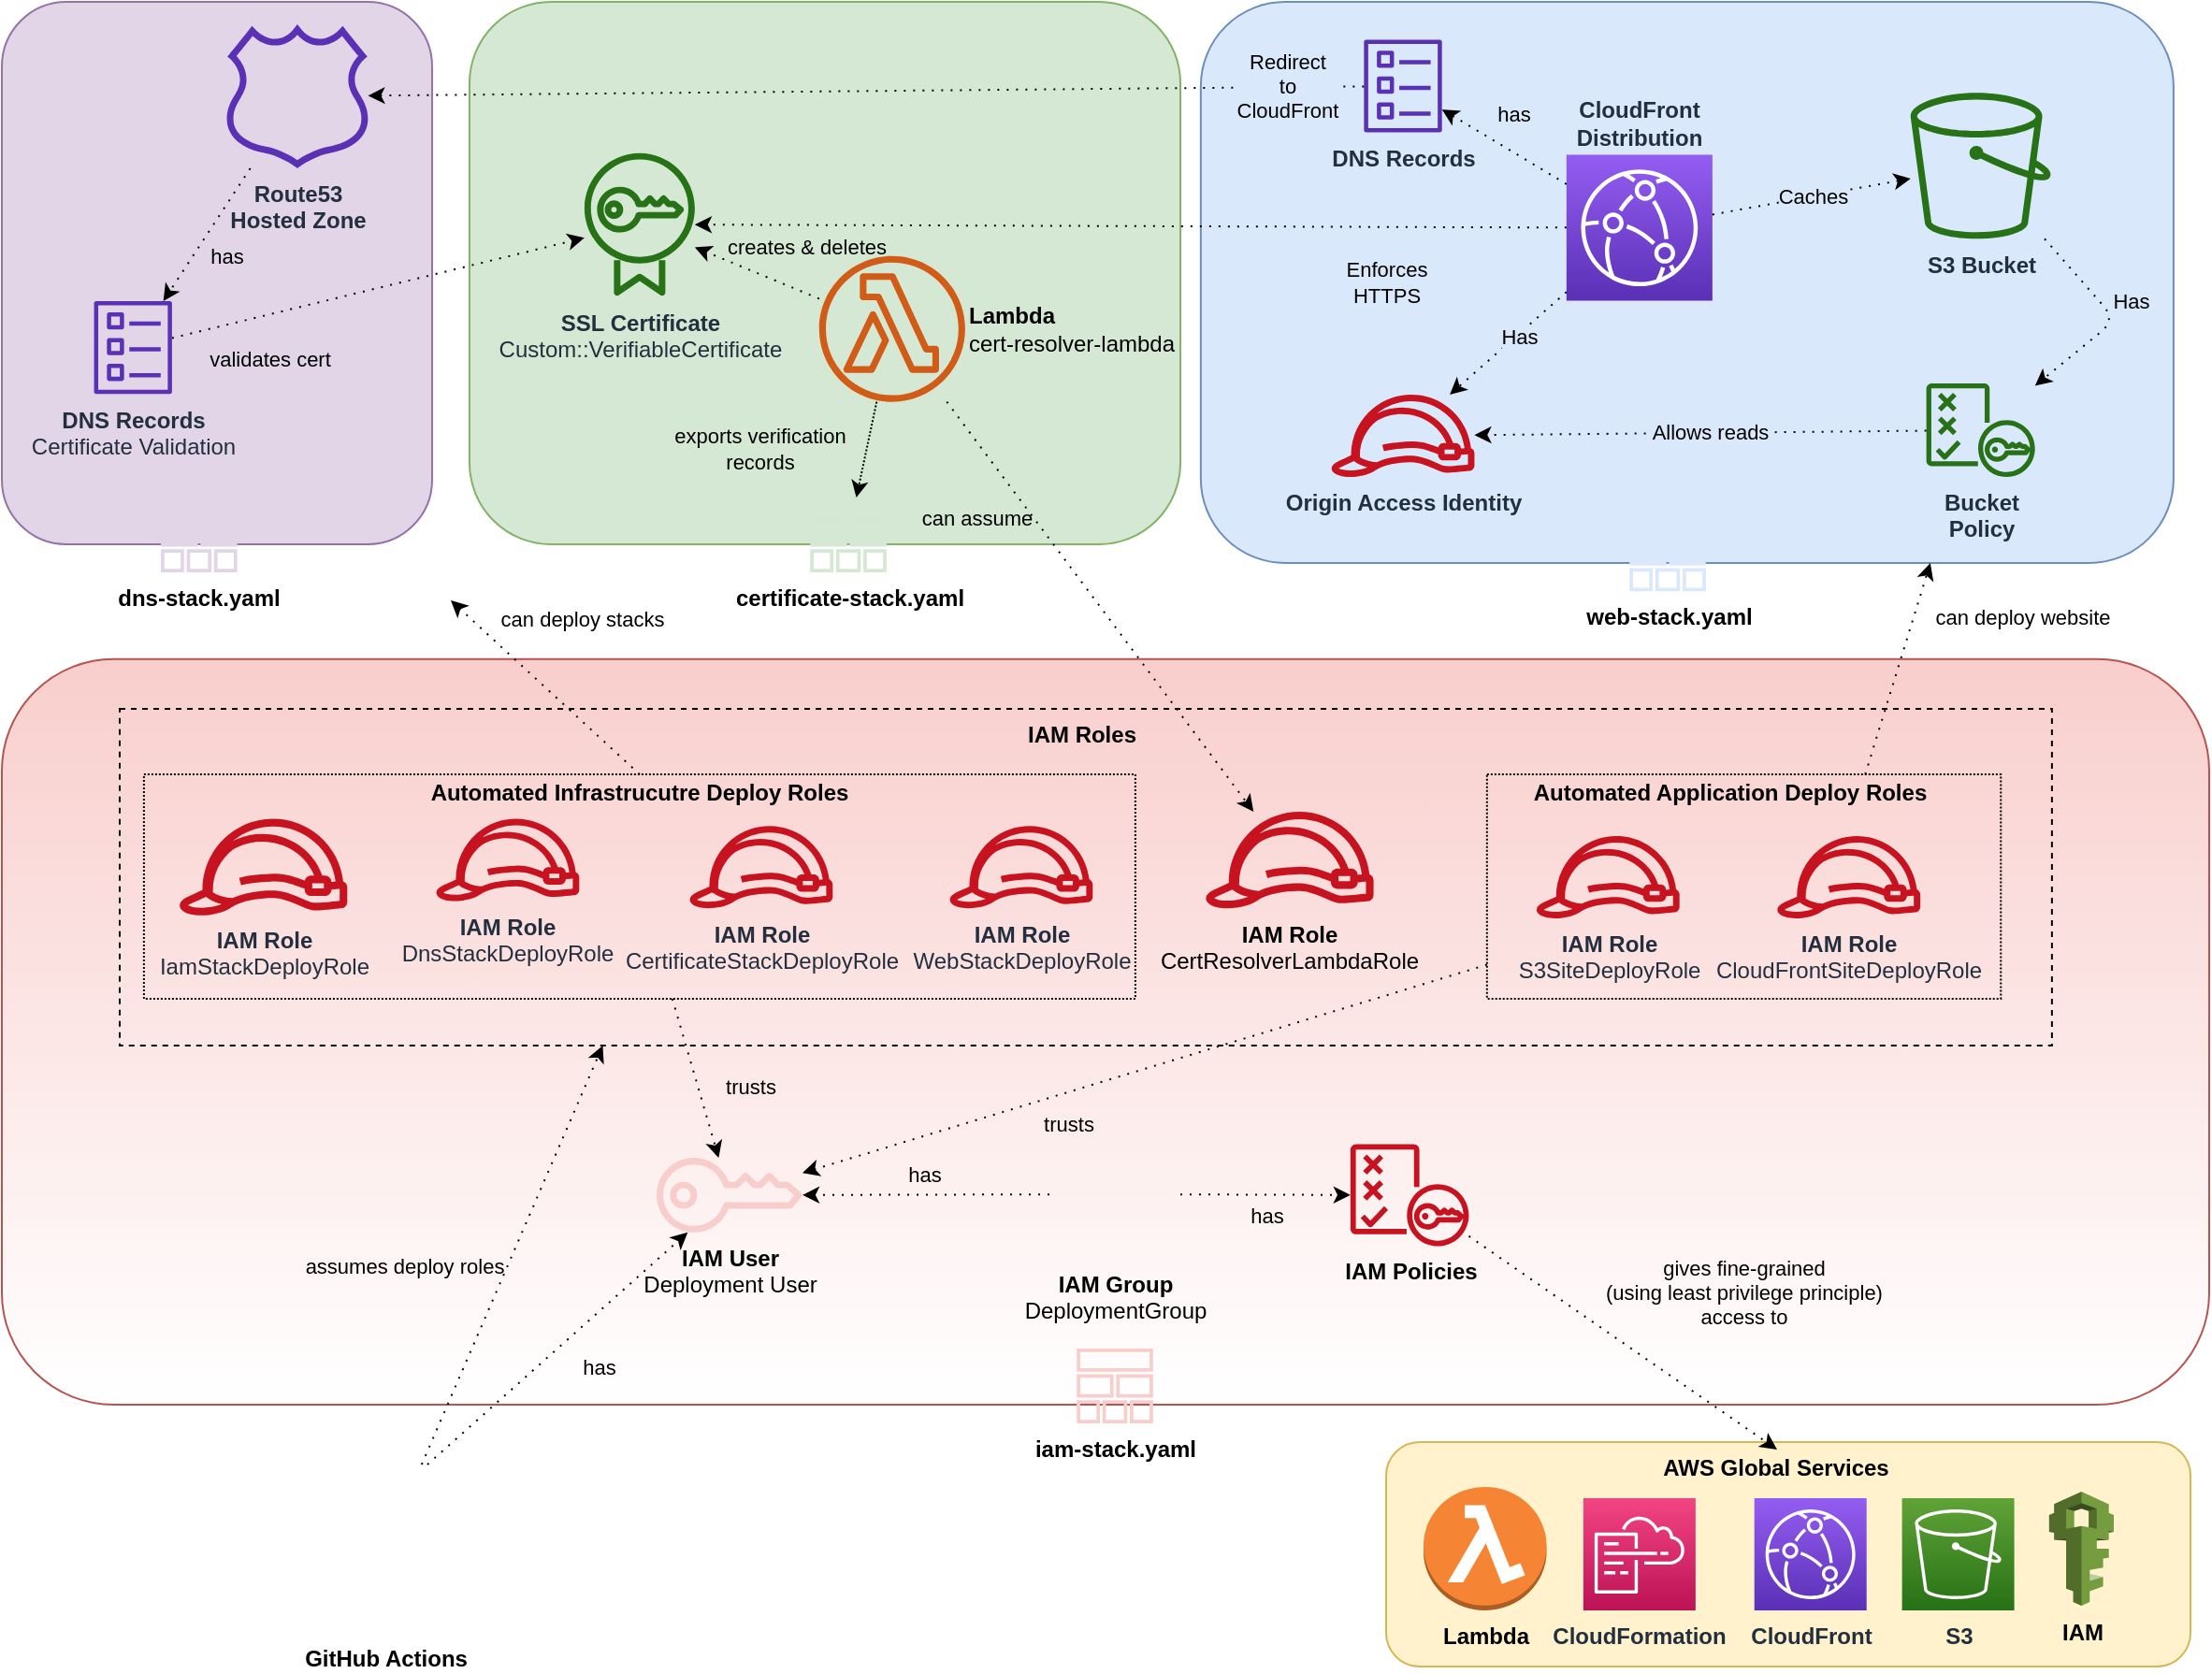 <mxfile version="12.4.8" type="device"><diagram id="Ye9PCKr41UH_XG41T55p" name="Page-1"><mxGraphModel dx="4488" dy="1695" grid="1" gridSize="10" guides="1" tooltips="1" connect="1" arrows="1" fold="1" page="1" pageScale="1" pageWidth="850" pageHeight="1100" math="0" shadow="0"><root><mxCell id="0"/><mxCell id="1" parent="0"/><mxCell id="wvDJ-NDUw6_qobgwArSp-4" value="" style="rounded=1;whiteSpace=wrap;html=1;glass=0;comic=0;shadow=0;fillColor=#d5e8d4;strokeColor=#82b366;" parent="1" vertex="1"><mxGeometry x="280" y="10" width="380" height="290" as="geometry"/></mxCell><mxCell id="wvDJ-NDUw6_qobgwArSp-5" value="" style="rounded=1;whiteSpace=wrap;html=1;glass=0;comic=0;shadow=0;fillColor=#e1d5e7;strokeColor=#9673a6;" parent="1" vertex="1"><mxGeometry x="30" y="10" width="230" height="290" as="geometry"/></mxCell><mxCell id="wvDJ-NDUw6_qobgwArSp-6" value="" style="rounded=1;whiteSpace=wrap;html=1;glass=0;comic=0;shadow=0;fillColor=#dae8fc;strokeColor=#6c8ebf;" parent="1" vertex="1"><mxGeometry x="670.94" y="10" width="520" height="300" as="geometry"/></mxCell><mxCell id="wvDJ-NDUw6_qobgwArSp-7" value="certificate-stack.yaml" style="outlineConnect=0;fillColor=#d5e8d4;strokeColor=#82b366;dashed=0;verticalLabelPosition=bottom;verticalAlign=top;align=center;html=1;fontSize=12;fontStyle=1;aspect=fixed;pointerEvents=1;shape=mxgraph.aws4.stack;rounded=1;shadow=0;glass=0;comic=0;labelPosition=center;" parent="1" vertex="1"><mxGeometry x="462.0" y="275.0" width="41.05" height="40" as="geometry"/></mxCell><mxCell id="wvDJ-NDUw6_qobgwArSp-8" value="dns-stack.yaml" style="outlineConnect=0;fillColor=#e1d5e7;strokeColor=#9673a6;dashed=0;verticalLabelPosition=bottom;verticalAlign=top;align=center;html=1;fontSize=12;fontStyle=1;aspect=fixed;pointerEvents=1;shape=mxgraph.aws4.stack;rounded=1;shadow=0;glass=0;comic=0;labelPosition=center;" parent="1" vertex="1"><mxGeometry x="114.89" y="275.0" width="41.05" height="40" as="geometry"/></mxCell><mxCell id="wvDJ-NDUw6_qobgwArSp-9" value="web-stack.yaml" style="outlineConnect=0;fillColor=#dae8fc;strokeColor=#6c8ebf;dashed=0;verticalLabelPosition=bottom;verticalAlign=top;align=center;html=1;fontSize=12;fontStyle=1;aspect=fixed;pointerEvents=1;shape=mxgraph.aws4.stack;rounded=1;shadow=0;glass=0;comic=0;labelPosition=center;" parent="1" vertex="1"><mxGeometry x="900" y="285.17" width="41.05" height="40" as="geometry"/></mxCell><mxCell id="wvDJ-NDUw6_qobgwArSp-10" value="&lt;b&gt;CloudFront&lt;br&gt;Distribution&lt;/b&gt;" style="outlineConnect=0;fontColor=#232F3E;gradientColor=#945DF2;gradientDirection=north;fillColor=#5A30B5;strokeColor=#ffffff;dashed=0;verticalLabelPosition=top;verticalAlign=bottom;align=center;html=1;fontSize=12;fontStyle=0;aspect=fixed;shape=mxgraph.aws4.resourceIcon;resIcon=mxgraph.aws4.cloudfront;labelPosition=center;" parent="1" vertex="1"><mxGeometry x="866.43" y="91.81" width="78" height="78" as="geometry"/></mxCell><mxCell id="wvDJ-NDUw6_qobgwArSp-12" value="&lt;b&gt;Origin Access Identity&lt;/b&gt;" style="outlineConnect=0;fontColor=#232F3E;gradientColor=none;fillColor=#C7131F;strokeColor=none;dashed=0;verticalLabelPosition=bottom;verticalAlign=top;align=center;html=1;fontSize=12;fontStyle=0;aspect=fixed;pointerEvents=1;shape=mxgraph.aws4.role;" parent="1" vertex="1"><mxGeometry x="740" y="220.0" width="78" height="44" as="geometry"/></mxCell><mxCell id="wvDJ-NDUw6_qobgwArSp-13" value="Has" style="orthogonalLoop=1;jettySize=auto;html=1;shadow=0;comic=0;strokeColor=#000000;labelBackgroundColor=#DAE8FC;strokeWidth=1;dashed=1;dashPattern=1 4;" parent="1" source="wvDJ-NDUw6_qobgwArSp-10" target="wvDJ-NDUw6_qobgwArSp-12" edge="1"><mxGeometry x="-0.168" y="1" relative="1" as="geometry"><mxPoint x="777.12" y="388.697" as="sourcePoint"/><mxPoint x="1026.483" y="412.339" as="targetPoint"/><mxPoint as="offset"/></mxGeometry></mxCell><mxCell id="wvDJ-NDUw6_qobgwArSp-14" value="Caches" style="rounded=0;orthogonalLoop=1;jettySize=auto;html=1;strokeWidth=1;fillColor=#dae8fc;strokeColor=#000000;labelBackgroundColor=#DAE8FC;fontStyle=0;dashed=1;dashPattern=1 4;" parent="1" source="wvDJ-NDUw6_qobgwArSp-10" target="wvDJ-NDUw6_qobgwArSp-22" edge="1"><mxGeometry relative="1" as="geometry"><mxPoint x="832.82" y="351.83" as="sourcePoint"/><mxPoint x="860.57" y="160.16" as="targetPoint"/></mxGeometry></mxCell><mxCell id="wvDJ-NDUw6_qobgwArSp-15" value="Has" style="orthogonalLoop=1;jettySize=auto;html=1;labelBackgroundColor=#DAE8FC;strokeWidth=1;dashed=1;dashPattern=1 4;" parent="1" source="wvDJ-NDUw6_qobgwArSp-22" target="wvDJ-NDUw6_qobgwArSp-16" edge="1"><mxGeometry x="-0.024" y="13" relative="1" as="geometry"><mxPoint x="899.72" y="207.83" as="sourcePoint"/><mxPoint x="1053.736" y="445.762" as="targetPoint"/><mxPoint as="offset"/><Array as="points"><mxPoint x="1160" y="180"/></Array></mxGeometry></mxCell><mxCell id="wvDJ-NDUw6_qobgwArSp-16" value="&lt;b&gt;Bucket&lt;br&gt;Policy&lt;/b&gt;" style="outlineConnect=0;fontColor=#232F3E;gradientColor=none;fillColor=#277116;strokeColor=none;dashed=0;verticalLabelPosition=bottom;verticalAlign=top;align=center;html=1;fontSize=12;fontStyle=0;aspect=fixed;pointerEvents=1;shape=mxgraph.aws4.policy;" parent="1" vertex="1"><mxGeometry x="1058.74" y="214.0" width="58.21" height="50" as="geometry"/></mxCell><mxCell id="wvDJ-NDUw6_qobgwArSp-17" value="Allows reads" style="rounded=0;orthogonalLoop=1;jettySize=auto;html=1;labelBackgroundColor=#DAE8FC;strokeColor=#000000;strokeWidth=1;dashed=1;dashPattern=1 4;" parent="1" source="wvDJ-NDUw6_qobgwArSp-16" target="wvDJ-NDUw6_qobgwArSp-12" edge="1"><mxGeometry x="-0.039" relative="1" as="geometry"><mxPoint x="1242.016" y="456.385" as="sourcePoint"/><mxPoint x="1103.717" y="424.815" as="targetPoint"/><mxPoint as="offset"/></mxGeometry></mxCell><mxCell id="wvDJ-NDUw6_qobgwArSp-18" value="&lt;b&gt;SSL Certificate&lt;br&gt;&lt;/b&gt;Custom::VerifiableCertificate&lt;b&gt;&lt;br&gt;&lt;/b&gt;" style="outlineConnect=0;fontColor=#232F3E;gradientColor=none;fillColor=#277116;strokeColor=none;dashed=0;verticalLabelPosition=bottom;verticalAlign=top;align=center;html=1;fontSize=12;fontStyle=0;aspect=fixed;pointerEvents=1;shape=mxgraph.aws4.certificate_manager;rounded=1;shadow=0;glass=0;comic=0;" parent="1" vertex="1"><mxGeometry x="341.44" y="90.0" width="59" height="78" as="geometry"/></mxCell><mxCell id="wvDJ-NDUw6_qobgwArSp-19" value="Enforces&lt;br&gt;HTTPS" style="rounded=0;orthogonalLoop=1;jettySize=auto;html=1;labelBackgroundColor=#DAE8FC;strokeColor=#000000;strokeWidth=1;dashed=1;dashPattern=1 4;" parent="1" source="wvDJ-NDUw6_qobgwArSp-10" target="wvDJ-NDUw6_qobgwArSp-18" edge="1"><mxGeometry x="-0.587" y="30" relative="1" as="geometry"><mxPoint x="340.55" y="159.153" as="sourcePoint"/><mxPoint x="193.55" y="250.83" as="targetPoint"/><mxPoint as="offset"/></mxGeometry></mxCell><mxCell id="wvDJ-NDUw6_qobgwArSp-21" value="&lt;b&gt;Route53&lt;br&gt;Hosted Zone&lt;/b&gt;" style="outlineConnect=0;fontColor=#232F3E;gradientColor=none;fillColor=#5A30B5;strokeColor=none;dashed=0;verticalLabelPosition=bottom;verticalAlign=top;align=center;html=1;fontSize=12;fontStyle=0;aspect=fixed;pointerEvents=1;shape=mxgraph.aws4.hosted_zone;rounded=1;shadow=0;glass=0;comic=0;" parent="1" vertex="1"><mxGeometry x="148.98" y="22.0" width="78" height="77" as="geometry"/></mxCell><mxCell id="wvDJ-NDUw6_qobgwArSp-22" value="&lt;b&gt;S3 Bucket&lt;/b&gt;" style="outlineConnect=0;fontColor=#232F3E;gradientColor=none;fillColor=#277116;strokeColor=none;dashed=0;verticalLabelPosition=bottom;verticalAlign=top;align=center;html=1;fontSize=12;fontStyle=0;aspect=fixed;pointerEvents=1;shape=mxgraph.aws4.bucket;rounded=1;shadow=0;glass=0;comic=0;" parent="1" vertex="1"><mxGeometry x="1050.34" y="58.67" width="75" height="78" as="geometry"/></mxCell><mxCell id="wvDJ-NDUw6_qobgwArSp-23" value="exports verification&lt;br&gt;records" style="endArrow=classic;html=1;labelBackgroundColor=none;dashed=1;dashPattern=1 1;" parent="1" source="wvDJ-NDUw6_qobgwArSp-70" target="wvDJ-NDUw6_qobgwArSp-7" edge="1"><mxGeometry x="0.446" y="-57" width="50" height="50" relative="1" as="geometry"><mxPoint x="497.191" y="231.0" as="sourcePoint"/><mxPoint x="470" y="105.0" as="targetPoint"/><mxPoint x="1" as="offset"/></mxGeometry></mxCell><mxCell id="wvDJ-NDUw6_qobgwArSp-24" value="validates cert" style="endArrow=classic;html=1;labelBackgroundColor=none;strokeColor=#000000;strokeWidth=1;labelBorderColor=none;dashed=1;dashPattern=1 4;" parent="1" source="wvDJ-NDUw6_qobgwArSp-147" target="wvDJ-NDUw6_qobgwArSp-18" edge="1"><mxGeometry x="-0.578" y="-23" width="50" height="50" relative="1" as="geometry"><mxPoint x="175.653" y="660.92" as="sourcePoint"/><mxPoint x="155.27" y="267.83" as="targetPoint"/><mxPoint as="offset"/></mxGeometry></mxCell><mxCell id="wvDJ-NDUw6_qobgwArSp-26" value="creates &amp;amp; deletes" style="endArrow=classic;html=1;labelBackgroundColor=none;strokeColor=#000000;strokeWidth=1;dashed=1;dashPattern=1 4;" parent="1" source="wvDJ-NDUw6_qobgwArSp-70" target="wvDJ-NDUw6_qobgwArSp-18" edge="1"><mxGeometry x="-0.53" y="-23" width="50" height="50" relative="1" as="geometry"><mxPoint x="470.94" y="168.635" as="sourcePoint"/><mxPoint x="492.14" y="-143.457" as="targetPoint"/><mxPoint as="offset"/></mxGeometry></mxCell><mxCell id="wvDJ-NDUw6_qobgwArSp-47" value="" style="rounded=1;whiteSpace=wrap;html=1;glass=0;comic=0;shadow=0;fillColor=#F8CECC;strokeColor=#b85450;gradientColor=#ffffff;" parent="1" vertex="1"><mxGeometry x="30" y="361.33" width="1180" height="398.67" as="geometry"/></mxCell><mxCell id="wvDJ-NDUw6_qobgwArSp-48" value="" style="rounded=0;whiteSpace=wrap;html=1;fillColor=none;dashed=1;" parent="1" vertex="1"><mxGeometry x="93" y="387.99" width="1032.94" height="180" as="geometry"/></mxCell><mxCell id="wvDJ-NDUw6_qobgwArSp-49" value="IAM Roles" style="text;html=1;strokeColor=none;fillColor=none;align=center;verticalAlign=middle;whiteSpace=wrap;rounded=0;fontStyle=1" parent="1" vertex="1"><mxGeometry x="98.94" y="391.99" width="1017" height="20" as="geometry"/></mxCell><mxCell id="wvDJ-NDUw6_qobgwArSp-50" value="" style="rounded=0;whiteSpace=wrap;html=1;fillColor=none;dashed=1;dashPattern=1 1;" parent="1" vertex="1"><mxGeometry x="105.94" y="422.99" width="530" height="120" as="geometry"/></mxCell><mxCell id="wvDJ-NDUw6_qobgwArSp-51" value="IAM Role&lt;br&gt;&lt;span style=&quot;font-weight: normal&quot;&gt;WebStackDeployRole&lt;/span&gt;" style="outlineConnect=0;fontColor=#232F3E;gradientColor=none;fillColor=#C7131F;strokeColor=none;dashed=0;verticalLabelPosition=bottom;verticalAlign=top;align=center;html=1;fontSize=12;fontStyle=1;aspect=fixed;pointerEvents=1;shape=mxgraph.aws4.role;" parent="1" vertex="1"><mxGeometry x="535.94" y="450.61" width="78" height="44" as="geometry"/></mxCell><mxCell id="wvDJ-NDUw6_qobgwArSp-52" value="IAM Role&lt;br&gt;&lt;span style=&quot;font-weight: normal&quot;&gt;CertificateStackDeployRole&lt;/span&gt;" style="outlineConnect=0;fontColor=#232F3E;gradientColor=none;fillColor=#C7131F;strokeColor=none;dashed=0;verticalLabelPosition=bottom;verticalAlign=top;align=center;html=1;fontSize=12;fontStyle=1;aspect=fixed;pointerEvents=1;shape=mxgraph.aws4.role;" parent="1" vertex="1"><mxGeometry x="396.94" y="450.61" width="78" height="44" as="geometry"/></mxCell><mxCell id="wvDJ-NDUw6_qobgwArSp-53" value="&lt;b style=&quot;color: rgb(0 , 0 , 0)&quot;&gt;IAM Role&lt;br&gt;&lt;/b&gt;&lt;span style=&quot;color: rgb(0 , 0 , 0)&quot;&gt;CertResolverLambdaRole&lt;/span&gt;" style="outlineConnect=0;fontColor=#232F3E;gradientColor=none;fillColor=#C7131F;strokeColor=none;dashed=0;verticalLabelPosition=bottom;verticalAlign=top;align=center;html=1;fontSize=12;fontStyle=0;aspect=fixed;pointerEvents=1;shape=mxgraph.aws4.role;" parent="1" vertex="1"><mxGeometry x="672.69" y="442.99" width="91.51" height="51.62" as="geometry"/></mxCell><mxCell id="wvDJ-NDUw6_qobgwArSp-54" value="IAM Role&lt;br&gt;&lt;span style=&quot;font-weight: normal&quot;&gt;DnsStackDeployRole&lt;/span&gt;" style="outlineConnect=0;fontColor=#232F3E;gradientColor=none;fillColor=#C7131F;strokeColor=none;dashed=0;verticalLabelPosition=bottom;verticalAlign=top;align=center;html=1;fontSize=12;fontStyle=1;aspect=fixed;pointerEvents=1;shape=mxgraph.aws4.role;" parent="1" vertex="1"><mxGeometry x="261.44" y="446.8" width="78" height="44" as="geometry"/></mxCell><mxCell id="wvDJ-NDUw6_qobgwArSp-55" value="&lt;b&gt;IAM Role&lt;br&gt;&lt;/b&gt;IamStackDeployRole" style="outlineConnect=0;fontColor=#232F3E;gradientColor=none;fillColor=#C7131F;strokeColor=none;dashed=0;verticalLabelPosition=bottom;verticalAlign=top;align=center;html=1;fontSize=12;fontStyle=0;aspect=fixed;pointerEvents=1;shape=mxgraph.aws4.role;" parent="1" vertex="1"><mxGeometry x="124.06" y="446.8" width="91.51" height="51.62" as="geometry"/></mxCell><mxCell id="wvDJ-NDUw6_qobgwArSp-56" value="" style="rounded=0;whiteSpace=wrap;html=1;fillColor=none;dashed=1;dashPattern=1 1;" parent="1" vertex="1"><mxGeometry x="823.92" y="422.99" width="274.71" height="120" as="geometry"/></mxCell><mxCell id="wvDJ-NDUw6_qobgwArSp-57" value="Automated Infrastrucutre Deploy Roles" style="text;html=1;strokeColor=none;fillColor=none;align=center;verticalAlign=middle;whiteSpace=wrap;rounded=0;fontStyle=1" parent="1" vertex="1"><mxGeometry x="105.94" y="422.99" width="530" height="20" as="geometry"/></mxCell><mxCell id="wvDJ-NDUw6_qobgwArSp-58" value="Automated Application Deploy Roles" style="text;html=1;strokeColor=none;fillColor=none;align=center;verticalAlign=middle;whiteSpace=wrap;rounded=0;fontStyle=1" parent="1" vertex="1"><mxGeometry x="808.63" y="422.99" width="290" height="20" as="geometry"/></mxCell><mxCell id="wvDJ-NDUw6_qobgwArSp-59" value="IAM Role&lt;br&gt;&lt;span style=&quot;font-weight: normal&quot;&gt;CloudFrontSiteDeployRole&lt;/span&gt;" style="outlineConnect=0;fontColor=#232F3E;gradientColor=none;fillColor=#C7131F;strokeColor=none;dashed=0;verticalLabelPosition=bottom;verticalAlign=top;align=center;html=1;fontSize=12;fontStyle=1;aspect=fixed;pointerEvents=1;shape=mxgraph.aws4.role;rounded=1;shadow=0;glass=0;comic=0;" parent="1" vertex="1"><mxGeometry x="978.34" y="455.99" width="78" height="44" as="geometry"/></mxCell><mxCell id="wvDJ-NDUw6_qobgwArSp-60" value="IAM Role&lt;br&gt;&lt;span style=&quot;font-weight: normal&quot;&gt;S3SiteDeployRole&lt;/span&gt;" style="outlineConnect=0;fontColor=#232F3E;gradientColor=none;fillColor=#C7131F;strokeColor=none;dashed=1;verticalLabelPosition=bottom;verticalAlign=top;align=center;html=1;fontSize=12;fontStyle=1;aspect=fixed;pointerEvents=1;shape=mxgraph.aws4.role;rounded=1;shadow=0;glass=0;comic=0;dashPattern=1 1;" parent="1" vertex="1"><mxGeometry x="849.63" y="455.99" width="78" height="44" as="geometry"/></mxCell><mxCell id="wvDJ-NDUw6_qobgwArSp-61" value="&lt;b&gt;IAM User&lt;br&gt;&lt;/b&gt;Deployment User" style="outlineConnect=0;fillColor=#f8cecc;strokeColor=#b85450;dashed=0;verticalLabelPosition=bottom;verticalAlign=top;align=center;html=1;fontSize=12;fontStyle=0;aspect=fixed;pointerEvents=1;shape=mxgraph.aws4.addon;dashPattern=1 1;labelPosition=center;" parent="1" vertex="1"><mxGeometry x="380.0" y="627.99" width="78" height="40" as="geometry"/></mxCell><mxCell id="wvDJ-NDUw6_qobgwArSp-64" value="has" style="rounded=0;orthogonalLoop=1;jettySize=auto;html=1;labelBackgroundColor=none;strokeColor=#000000;strokeWidth=1;dashed=1;dashPattern=1 4;" parent="1" source="wvDJ-NDUw6_qobgwArSp-65" target="wvDJ-NDUw6_qobgwArSp-61" edge="1"><mxGeometry x="0.018" y="-11" relative="1" as="geometry"><mxPoint x="772.43" y="807.988" as="sourcePoint"/><mxPoint x="681.47" y="811.986" as="targetPoint"/><mxPoint as="offset"/></mxGeometry></mxCell><mxCell id="wvDJ-NDUw6_qobgwArSp-65" value="&lt;b&gt;IAM Group&lt;/b&gt;&lt;br&gt;DeploymentGroup" style="shape=image;html=1;verticalAlign=top;verticalLabelPosition=bottom;labelBackgroundColor=none;imageAspect=0;aspect=fixed;image=https://cdn0.iconfinder.com/data/icons/simpline-mix/64/simpline_12-128.png;rounded=1;shadow=0;glass=0;comic=0;fillColor=#F8CECC;align=center;" parent="1" vertex="1"><mxGeometry x="590" y="612.49" width="70" height="70" as="geometry"/></mxCell><mxCell id="wvDJ-NDUw6_qobgwArSp-66" value="IAM Policies" style="outlineConnect=0;dashed=0;verticalLabelPosition=bottom;verticalAlign=top;align=center;html=1;fontSize=12;fontStyle=1;aspect=fixed;pointerEvents=1;shape=mxgraph.aws4.policy;dashPattern=1 1;fillColor=#C7131F;strokeColor=none;labelPosition=center;" parent="1" vertex="1"><mxGeometry x="750.85" y="620.74" width="63.45" height="54.5" as="geometry"/></mxCell><mxCell id="wvDJ-NDUw6_qobgwArSp-67" value="has" style="rounded=0;orthogonalLoop=1;jettySize=auto;html=1;labelBackgroundColor=none;strokeColor=#000000;strokeWidth=1;dashed=1;dashPattern=1 4;" parent="1" source="wvDJ-NDUw6_qobgwArSp-65" target="wvDJ-NDUw6_qobgwArSp-66" edge="1"><mxGeometry x="0.018" y="-11" relative="1" as="geometry"><mxPoint x="844" y="654.99" as="sourcePoint"/><mxPoint x="894.69" y="796.958" as="targetPoint"/><mxPoint as="offset"/></mxGeometry></mxCell><mxCell id="wvDJ-NDUw6_qobgwArSp-70" value="&lt;b style=&quot;color: rgb(0 , 0 , 0) ; text-align: left&quot;&gt;Lambda&lt;/b&gt;&lt;br style=&quot;color: rgb(0 , 0 , 0) ; text-align: left&quot;&gt;&lt;span style=&quot;color: rgb(0 , 0 , 0) ; text-align: left&quot;&gt;cert-resolver-lambda&lt;/span&gt;" style="outlineConnect=0;fontColor=#232F3E;gradientColor=none;fillColor=#D05C17;strokeColor=none;dashed=0;verticalLabelPosition=middle;verticalAlign=middle;align=left;html=1;fontSize=12;fontStyle=0;aspect=fixed;pointerEvents=1;shape=mxgraph.aws4.lambda_function;labelPosition=right;" parent="1" vertex="1"><mxGeometry x="466.94" y="145.83" width="78" height="78" as="geometry"/></mxCell><mxCell id="wvDJ-NDUw6_qobgwArSp-77" value="can assume" style="endArrow=classic;html=1;labelBackgroundColor=none;strokeColor=#000000;strokeWidth=1;rounded=1;jumpSize=6;dashed=1;dashPattern=1 4;" parent="1" source="wvDJ-NDUw6_qobgwArSp-70" target="wvDJ-NDUw6_qobgwArSp-53" edge="1"><mxGeometry x="-0.566" y="-25" width="50" height="50" relative="1" as="geometry"><mxPoint x="535.125" y="223.83" as="sourcePoint"/><mxPoint x="699.13" y="442.99" as="targetPoint"/><mxPoint as="offset"/></mxGeometry></mxCell><mxCell id="wvDJ-NDUw6_qobgwArSp-78" value="iam-stack.yaml" style="outlineConnect=0;fillColor=#f8cecc;strokeColor=#b85450;dashed=0;verticalLabelPosition=bottom;verticalAlign=top;align=center;html=1;fontSize=12;fontStyle=1;aspect=fixed;pointerEvents=1;shape=mxgraph.aws4.stack;rounded=1;shadow=0;glass=0;comic=0;labelPosition=center;" parent="1" vertex="1"><mxGeometry x="604.48" y="730.0" width="41.05" height="40" as="geometry"/></mxCell><mxCell id="wvDJ-NDUw6_qobgwArSp-79" value="&lt;b&gt;GitHub Actions&lt;/b&gt;" style="shape=image;html=1;verticalAlign=top;verticalLabelPosition=bottom;labelBackgroundColor=#ffffff;imageAspect=0;aspect=fixed;image=https://cdn0.iconfinder.com/data/icons/octicons/1024/mark-github-128.png" parent="1" vertex="1"><mxGeometry x="190" y="792" width="90" height="90" as="geometry"/></mxCell><mxCell id="wvDJ-NDUw6_qobgwArSp-80" value="has" style="rounded=0;orthogonalLoop=1;jettySize=auto;html=1;labelBackgroundColor=none;fontColor=#000000;exitX=0.75;exitY=0;exitDx=0;exitDy=0;strokeColor=#000000;strokeWidth=1;dashed=1;dashPattern=1 4;" parent="1" source="wvDJ-NDUw6_qobgwArSp-79" target="wvDJ-NDUw6_qobgwArSp-61" edge="1"><mxGeometry x="0.112" y="-22" relative="1" as="geometry"><mxPoint x="431.397" y="905.145" as="sourcePoint"/><mxPoint x="406.596" y="820.0" as="targetPoint"/><mxPoint as="offset"/></mxGeometry></mxCell><mxCell id="wvDJ-NDUw6_qobgwArSp-81" value="assumes deploy roles" style="rounded=0;orthogonalLoop=1;jettySize=auto;html=1;labelBackgroundColor=none;fontColor=#000000;entryX=0.25;entryY=1;entryDx=0;entryDy=0;strokeColor=#000000;strokeWidth=1;dashed=1;dashPattern=1 4;" parent="1" source="wvDJ-NDUw6_qobgwArSp-79" target="wvDJ-NDUw6_qobgwArSp-48" edge="1"><mxGeometry x="-0.233" y="51" relative="1" as="geometry"><mxPoint x="233.44" y="800" as="sourcePoint"/><mxPoint x="402" y="680" as="targetPoint"/><mxPoint as="offset"/></mxGeometry></mxCell><mxCell id="wvDJ-NDUw6_qobgwArSp-84" value="trusts" style="rounded=0;orthogonalLoop=1;jettySize=auto;html=1;labelBackgroundColor=none;fontColor=#000000;strokeColor=#000000;strokeWidth=1;dashed=1;dashPattern=1 4;" parent="1" source="wvDJ-NDUw6_qobgwArSp-50" target="wvDJ-NDUw6_qobgwArSp-61" edge="1"><mxGeometry x="0.28" y="27" relative="1" as="geometry"><mxPoint x="396.937" y="955.145" as="sourcePoint"/><mxPoint x="372.136" y="870.0" as="targetPoint"/><mxPoint as="offset"/></mxGeometry></mxCell><mxCell id="wvDJ-NDUw6_qobgwArSp-86" value="trusts" style="rounded=0;orthogonalLoop=1;jettySize=auto;html=1;labelBackgroundColor=none;fontColor=#000000;strokeColor=#000000;strokeWidth=1;dashed=1;dashPattern=1 4;" parent="1" source="wvDJ-NDUw6_qobgwArSp-56" target="wvDJ-NDUw6_qobgwArSp-61" edge="1"><mxGeometry x="0.25" y="16" relative="1" as="geometry"><mxPoint x="398.416" y="552.99" as="sourcePoint"/><mxPoint x="423.217" y="638.135" as="targetPoint"/><mxPoint as="offset"/></mxGeometry></mxCell><mxCell id="wvDJ-NDUw6_qobgwArSp-94" value="" style="rounded=1;whiteSpace=wrap;html=1;glass=0;comic=0;shadow=0;fillColor=#fff2cc;strokeColor=#d6b656;" parent="1" vertex="1"><mxGeometry x="770" y="780" width="430" height="120" as="geometry"/></mxCell><mxCell id="wvDJ-NDUw6_qobgwArSp-95" value="CloudFormation" style="outlineConnect=0;fontColor=#232F3E;gradientColor=#F34482;gradientDirection=north;fillColor=#BC1356;strokeColor=#ffffff;dashed=0;verticalLabelPosition=bottom;verticalAlign=top;align=center;html=1;fontSize=12;fontStyle=1;aspect=fixed;shape=mxgraph.aws4.resourceIcon;resIcon=mxgraph.aws4.cloudformation;" parent="1" vertex="1"><mxGeometry x="875.43" y="810" width="60" height="60" as="geometry"/></mxCell><mxCell id="wvDJ-NDUw6_qobgwArSp-96" value="CloudFront" style="outlineConnect=0;fontColor=#232F3E;gradientColor=#945DF2;gradientDirection=north;fillColor=#5A30B5;strokeColor=#ffffff;dashed=0;verticalLabelPosition=bottom;verticalAlign=top;align=center;html=1;fontSize=12;fontStyle=1;aspect=fixed;shape=mxgraph.aws4.resourceIcon;resIcon=mxgraph.aws4.cloudfront;" parent="1" vertex="1"><mxGeometry x="966.85" y="810" width="60" height="60" as="geometry"/></mxCell><mxCell id="wvDJ-NDUw6_qobgwArSp-97" value="S3" style="outlineConnect=0;fontColor=#232F3E;gradientColor=#60A337;gradientDirection=north;fillColor=#277116;strokeColor=#ffffff;dashed=0;verticalLabelPosition=bottom;verticalAlign=top;align=center;html=1;fontSize=12;fontStyle=1;aspect=fixed;shape=mxgraph.aws4.resourceIcon;resIcon=mxgraph.aws4.s3;" parent="1" vertex="1"><mxGeometry x="1045.8" y="810" width="60" height="60" as="geometry"/></mxCell><mxCell id="wvDJ-NDUw6_qobgwArSp-98" value="IAM" style="outlineConnect=0;dashed=0;verticalLabelPosition=bottom;verticalAlign=top;align=center;html=1;shape=mxgraph.aws3.iam;fillColor=#759C3E;gradientColor=none;fontStyle=1" parent="1" vertex="1"><mxGeometry x="1124.43" y="806.5" width="34.57" height="61" as="geometry"/></mxCell><mxCell id="wvDJ-NDUw6_qobgwArSp-99" value="Lambda" style="outlineConnect=0;dashed=0;verticalLabelPosition=bottom;verticalAlign=top;align=center;html=1;shape=mxgraph.aws3.lambda_function;fillColor=#F58534;gradientColor=none;fontStyle=1" parent="1" vertex="1"><mxGeometry x="790.0" y="804" width="65.8" height="66" as="geometry"/></mxCell><mxCell id="wvDJ-NDUw6_qobgwArSp-104" value="AWS Global Services" style="text;html=1;strokeColor=none;fillColor=none;align=center;verticalAlign=middle;whiteSpace=wrap;rounded=0;fontStyle=1" parent="1" vertex="1"><mxGeometry x="777.37" y="784" width="402.63" height="20" as="geometry"/></mxCell><mxCell id="wvDJ-NDUw6_qobgwArSp-105" value="gives fine-grained&lt;br&gt;(using least privilege principle)&lt;br&gt;access to" style="rounded=0;orthogonalLoop=1;jettySize=auto;html=1;labelBackgroundColor=none;strokeColor=#000000;strokeWidth=1;dashed=1;dashPattern=1 4;" parent="1" source="wvDJ-NDUw6_qobgwArSp-66" edge="1"><mxGeometry x="0.368" y="58" relative="1" as="geometry"><mxPoint x="670" y="657.601" as="sourcePoint"/><mxPoint x="979" y="784" as="targetPoint"/><mxPoint x="1" as="offset"/></mxGeometry></mxCell><mxCell id="wvDJ-NDUw6_qobgwArSp-147" value="&lt;b&gt;DNS Records&lt;br&gt;&lt;/b&gt;Certificate Validation" style="outlineConnect=0;fontColor=#232F3E;gradientColor=none;fillColor=#5A30B5;strokeColor=none;dashed=0;verticalLabelPosition=bottom;verticalAlign=top;align=center;html=1;fontSize=12;fontStyle=0;aspect=fixed;pointerEvents=1;shape=mxgraph.aws4.template;" parent="1" vertex="1"><mxGeometry x="79.27" y="169.81" width="41.67" height="50" as="geometry"/></mxCell><mxCell id="wvDJ-NDUw6_qobgwArSp-148" value="has" style="endArrow=classic;html=1;labelBackgroundColor=none;strokeColor=#000000;strokeWidth=1;labelBorderColor=none;dashed=1;dashPattern=1 4;" parent="1" source="wvDJ-NDUw6_qobgwArSp-21" target="wvDJ-NDUw6_qobgwArSp-147" edge="1"><mxGeometry x="0.089" y="15" width="50" height="50" relative="1" as="geometry"><mxPoint x="221.67" y="194.012" as="sourcePoint"/><mxPoint x="357.48" y="122.388" as="targetPoint"/><mxPoint as="offset"/></mxGeometry></mxCell><mxCell id="wvDJ-NDUw6_qobgwArSp-151" value="&lt;b&gt;DNS Records&lt;/b&gt;" style="outlineConnect=0;fontColor=#232F3E;gradientColor=none;fillColor=#5A30B5;strokeColor=none;dashed=0;verticalLabelPosition=bottom;verticalAlign=top;align=center;html=1;fontSize=12;fontStyle=0;aspect=fixed;pointerEvents=1;shape=mxgraph.aws4.template;" parent="1" vertex="1"><mxGeometry x="758.17" y="30" width="41.67" height="50" as="geometry"/></mxCell><mxCell id="wvDJ-NDUw6_qobgwArSp-152" value="has" style="rounded=0;orthogonalLoop=1;jettySize=auto;html=1;strokeWidth=1;fillColor=#dae8fc;strokeColor=#000000;labelBackgroundColor=#DAE8FC;fontStyle=0;dashed=1;dashPattern=1 4;" parent="1" source="wvDJ-NDUw6_qobgwArSp-10" target="wvDJ-NDUw6_qobgwArSp-151" edge="1"><mxGeometry x="0.116" y="-18" relative="1" as="geometry"><mxPoint x="902.3" y="135.458" as="sourcePoint"/><mxPoint x="1060.34" y="112.999" as="targetPoint"/><mxPoint as="offset"/></mxGeometry></mxCell><mxCell id="wvDJ-NDUw6_qobgwArSp-156" value="Redirect&lt;br&gt;to&lt;br&gt;CloudFront" style="rounded=0;orthogonalLoop=1;jettySize=auto;html=1;labelBackgroundColor=#DAE8FC;strokeColor=#000000;strokeWidth=1;dashed=1;dashPattern=1 4;" parent="1" source="wvDJ-NDUw6_qobgwArSp-151" target="wvDJ-NDUw6_qobgwArSp-21" edge="1"><mxGeometry x="-0.844" y="-1" relative="1" as="geometry"><mxPoint x="824.3" y="140.838" as="sourcePoint"/><mxPoint x="410.44" y="139.122" as="targetPoint"/><mxPoint as="offset"/></mxGeometry></mxCell><mxCell id="LPb0vLlPX18W_HAC-rxc-1" value="can deploy stacks" style="endArrow=classic;html=1;labelBackgroundColor=none;strokeColor=#000000;strokeWidth=1;exitX=0.5;exitY=0;exitDx=0;exitDy=0;dashed=1;dashPattern=1 4;" edge="1" parent="1" source="wvDJ-NDUw6_qobgwArSp-57"><mxGeometry x="0.151" y="-40" width="50" height="50" relative="1" as="geometry"><mxPoint x="330.0" y="361.33" as="sourcePoint"/><mxPoint x="270" y="330" as="targetPoint"/><mxPoint as="offset"/></mxGeometry></mxCell><mxCell id="LPb0vLlPX18W_HAC-rxc-3" value="can deploy website" style="endArrow=classic;html=1;labelBackgroundColor=none;strokeColor=#000000;strokeWidth=1;entryX=0.75;entryY=1;entryDx=0;entryDy=0;exitX=0.75;exitY=0;exitDx=0;exitDy=0;dashed=1;dashPattern=1 4;" edge="1" parent="1" source="wvDJ-NDUw6_qobgwArSp-58" target="wvDJ-NDUw6_qobgwArSp-6"><mxGeometry x="0.759" y="-56" width="50" height="50" relative="1" as="geometry"><mxPoint x="340" y="371.33" as="sourcePoint"/><mxPoint x="280" y="340" as="targetPoint"/><mxPoint y="-1" as="offset"/></mxGeometry></mxCell></root></mxGraphModel></diagram></mxfile>
